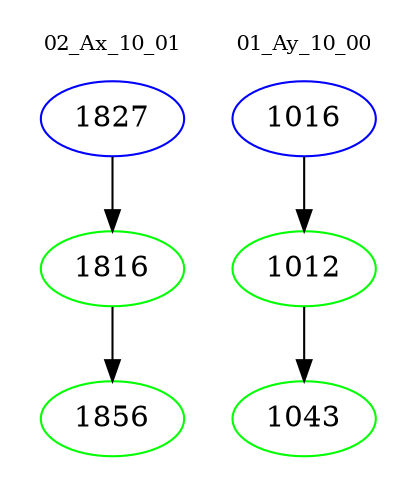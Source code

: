 digraph{
subgraph cluster_0 {
color = white
label = "02_Ax_10_01";
fontsize=10;
T0_1827 [label="1827", color="blue"]
T0_1827 -> T0_1816 [color="black"]
T0_1816 [label="1816", color="green"]
T0_1816 -> T0_1856 [color="black"]
T0_1856 [label="1856", color="green"]
}
subgraph cluster_1 {
color = white
label = "01_Ay_10_00";
fontsize=10;
T1_1016 [label="1016", color="blue"]
T1_1016 -> T1_1012 [color="black"]
T1_1012 [label="1012", color="green"]
T1_1012 -> T1_1043 [color="black"]
T1_1043 [label="1043", color="green"]
}
}
